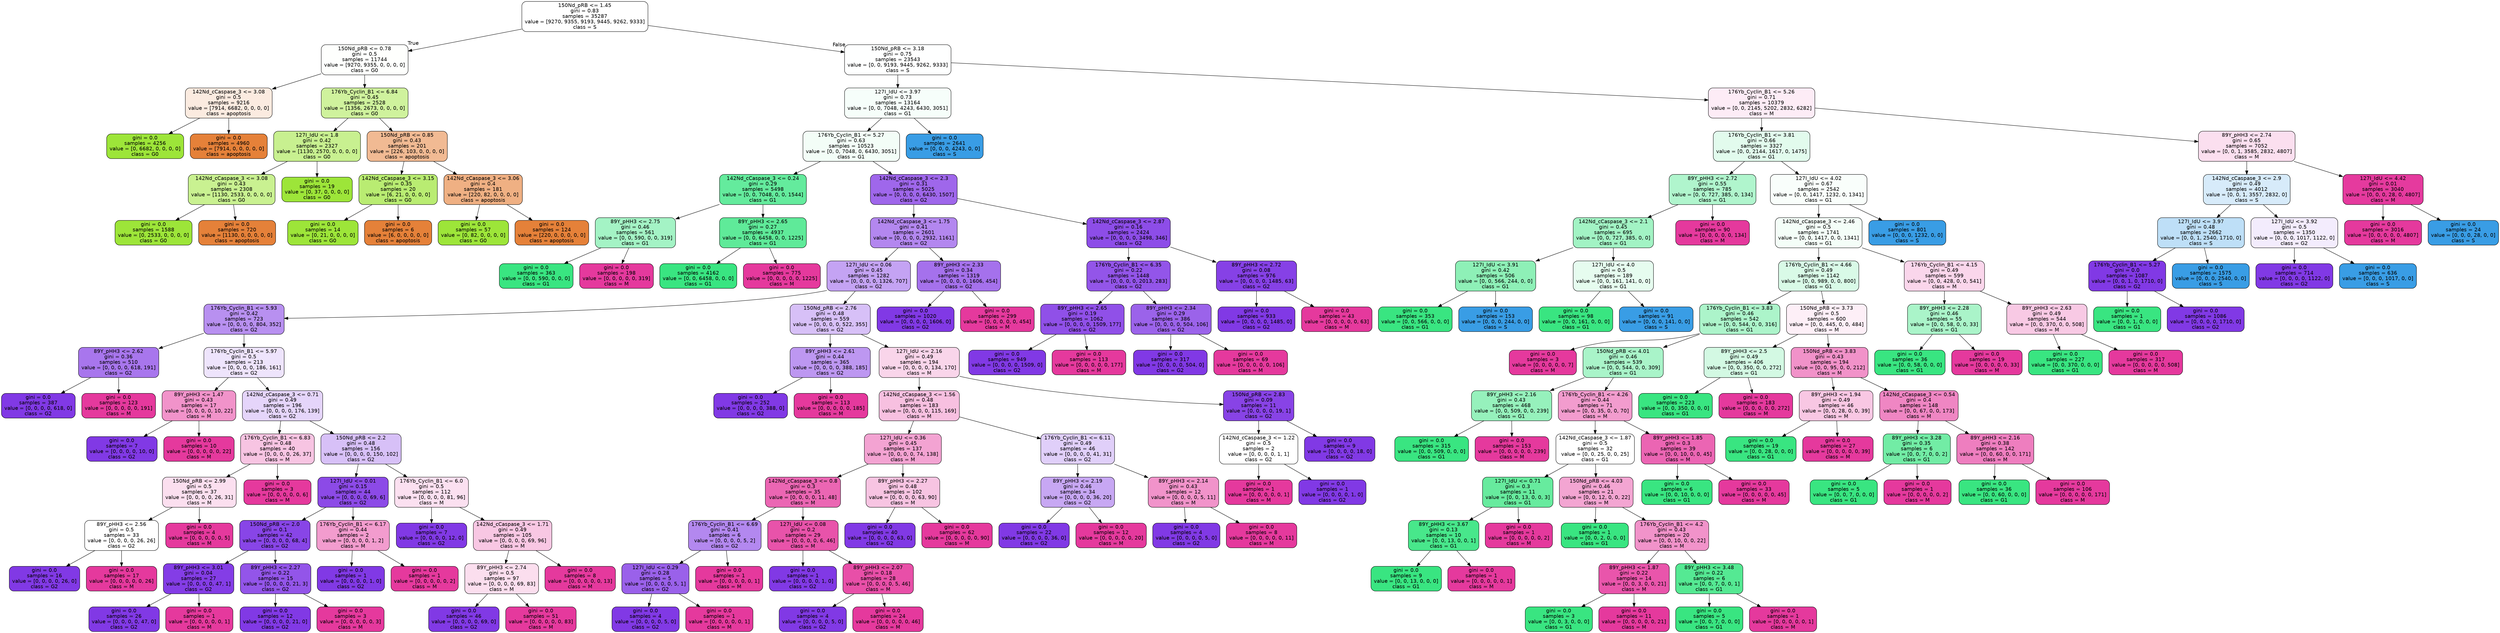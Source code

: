 digraph Tree {
node [shape=box, style="filled, rounded", color="black", fontname="helvetica"] ;
edge [fontname="helvetica"] ;
0 [label="150Nd_pRB <= 1.45\ngini = 0.83\nsamples = 35287\nvalue = [9270, 9355, 9193, 9445, 9262, 9333]\nclass = S", fillcolor="#ffffff"] ;
1 [label="150Nd_pRB <= 0.78\ngini = 0.5\nsamples = 11744\nvalue = [9270, 9355, 0, 0, 0, 0]\nclass = G0", fillcolor="#fefffd"] ;
0 -> 1 [labeldistance=2.5, labelangle=45, headlabel="True"] ;
2 [label="142Nd_cCaspase_3 <= 3.08\ngini = 0.5\nsamples = 9216\nvalue = [7914, 6682, 0, 0, 0, 0]\nclass = apoptosis", fillcolor="#fbebe0"] ;
1 -> 2 ;
3 [label="gini = 0.0\nsamples = 4256\nvalue = [0, 6682, 0, 0, 0, 0]\nclass = G0", fillcolor="#9de539"] ;
2 -> 3 ;
4 [label="gini = 0.0\nsamples = 4960\nvalue = [7914, 0, 0, 0, 0, 0]\nclass = apoptosis", fillcolor="#e58139"] ;
2 -> 4 ;
5 [label="176Yb_Cyclin_B1 <= 6.84\ngini = 0.45\nsamples = 2528\nvalue = [1356, 2673, 0, 0, 0, 0]\nclass = G0", fillcolor="#cff29d"] ;
1 -> 5 ;
6 [label="127I_IdU <= 1.8\ngini = 0.42\nsamples = 2327\nvalue = [1130, 2570, 0, 0, 0, 0]\nclass = G0", fillcolor="#c8f090"] ;
5 -> 6 ;
7 [label="142Nd_cCaspase_3 <= 3.08\ngini = 0.43\nsamples = 2308\nvalue = [1130, 2533, 0, 0, 0, 0]\nclass = G0", fillcolor="#c9f191"] ;
6 -> 7 ;
8 [label="gini = 0.0\nsamples = 1588\nvalue = [0, 2533, 0, 0, 0, 0]\nclass = G0", fillcolor="#9de539"] ;
7 -> 8 ;
9 [label="gini = 0.0\nsamples = 720\nvalue = [1130, 0, 0, 0, 0, 0]\nclass = apoptosis", fillcolor="#e58139"] ;
7 -> 9 ;
10 [label="gini = 0.0\nsamples = 19\nvalue = [0, 37, 0, 0, 0, 0]\nclass = G0", fillcolor="#9de539"] ;
6 -> 10 ;
11 [label="150Nd_pRB <= 0.85\ngini = 0.43\nsamples = 201\nvalue = [226, 103, 0, 0, 0, 0]\nclass = apoptosis", fillcolor="#f1ba93"] ;
5 -> 11 ;
12 [label="142Nd_cCaspase_3 <= 3.15\ngini = 0.35\nsamples = 20\nvalue = [6, 21, 0, 0, 0, 0]\nclass = G0", fillcolor="#b9ec72"] ;
11 -> 12 ;
13 [label="gini = 0.0\nsamples = 14\nvalue = [0, 21, 0, 0, 0, 0]\nclass = G0", fillcolor="#9de539"] ;
12 -> 13 ;
14 [label="gini = 0.0\nsamples = 6\nvalue = [6, 0, 0, 0, 0, 0]\nclass = apoptosis", fillcolor="#e58139"] ;
12 -> 14 ;
15 [label="142Nd_cCaspase_3 <= 3.06\ngini = 0.4\nsamples = 181\nvalue = [220, 82, 0, 0, 0, 0]\nclass = apoptosis", fillcolor="#efb083"] ;
11 -> 15 ;
16 [label="gini = 0.0\nsamples = 57\nvalue = [0, 82, 0, 0, 0, 0]\nclass = G0", fillcolor="#9de539"] ;
15 -> 16 ;
17 [label="gini = 0.0\nsamples = 124\nvalue = [220, 0, 0, 0, 0, 0]\nclass = apoptosis", fillcolor="#e58139"] ;
15 -> 17 ;
18 [label="150Nd_pRB <= 3.18\ngini = 0.75\nsamples = 23543\nvalue = [0, 0, 9193, 9445, 9262, 9333]\nclass = S", fillcolor="#feffff"] ;
0 -> 18 [labeldistance=2.5, labelangle=-45, headlabel="False"] ;
19 [label="127I_IdU <= 3.97\ngini = 0.73\nsamples = 13164\nvalue = [0, 0, 7048, 4243, 6430, 3051]\nclass = G1", fillcolor="#f6fefa"] ;
18 -> 19 ;
20 [label="176Yb_Cyclin_B1 <= 5.27\ngini = 0.63\nsamples = 10523\nvalue = [0, 0, 7048, 0, 6430, 3051]\nclass = G1", fillcolor="#f3fdf7"] ;
19 -> 20 ;
21 [label="142Nd_cCaspase_3 <= 0.24\ngini = 0.29\nsamples = 5498\nvalue = [0, 0, 7048, 0, 0, 1544]\nclass = G1", fillcolor="#64eb9d"] ;
20 -> 21 ;
22 [label="89Y_pHH3 <= 2.75\ngini = 0.46\nsamples = 561\nvalue = [0, 0, 590, 0, 0, 319]\nclass = G1", fillcolor="#a4f3c5"] ;
21 -> 22 ;
23 [label="gini = 0.0\nsamples = 363\nvalue = [0, 0, 590, 0, 0, 0]\nclass = G1", fillcolor="#39e581"] ;
22 -> 23 ;
24 [label="gini = 0.0\nsamples = 198\nvalue = [0, 0, 0, 0, 0, 319]\nclass = M", fillcolor="#e5399d"] ;
22 -> 24 ;
25 [label="89Y_pHH3 <= 2.65\ngini = 0.27\nsamples = 4937\nvalue = [0, 0, 6458, 0, 0, 1225]\nclass = G1", fillcolor="#5fea99"] ;
21 -> 25 ;
26 [label="gini = 0.0\nsamples = 4162\nvalue = [0, 0, 6458, 0, 0, 0]\nclass = G1", fillcolor="#39e581"] ;
25 -> 26 ;
27 [label="gini = 0.0\nsamples = 775\nvalue = [0, 0, 0, 0, 0, 1225]\nclass = M", fillcolor="#e5399d"] ;
25 -> 27 ;
28 [label="142Nd_cCaspase_3 <= 2.3\ngini = 0.31\nsamples = 5025\nvalue = [0, 0, 0, 0, 6430, 1507]\nclass = G2", fillcolor="#9f67eb"] ;
20 -> 28 ;
29 [label="142Nd_cCaspase_3 <= 1.75\ngini = 0.41\nsamples = 2601\nvalue = [0, 0, 0, 0, 2932, 1161]\nclass = G2", fillcolor="#b387ef"] ;
28 -> 29 ;
30 [label="127I_IdU <= 0.06\ngini = 0.45\nsamples = 1282\nvalue = [0, 0, 0, 0, 1326, 707]\nclass = G2", fillcolor="#c4a3f3"] ;
29 -> 30 ;
31 [label="176Yb_Cyclin_B1 <= 5.93\ngini = 0.42\nsamples = 723\nvalue = [0, 0, 0, 0, 804, 352]\nclass = G2", fillcolor="#b890f0"] ;
30 -> 31 ;
32 [label="89Y_pHH3 <= 2.62\ngini = 0.36\nsamples = 510\nvalue = [0, 0, 0, 0, 618, 191]\nclass = G2", fillcolor="#a876ed"] ;
31 -> 32 ;
33 [label="gini = 0.0\nsamples = 387\nvalue = [0, 0, 0, 0, 618, 0]\nclass = G2", fillcolor="#8139e5"] ;
32 -> 33 ;
34 [label="gini = 0.0\nsamples = 123\nvalue = [0, 0, 0, 0, 0, 191]\nclass = M", fillcolor="#e5399d"] ;
32 -> 34 ;
35 [label="176Yb_Cyclin_B1 <= 5.97\ngini = 0.5\nsamples = 213\nvalue = [0, 0, 0, 0, 186, 161]\nclass = G2", fillcolor="#eee4fc"] ;
31 -> 35 ;
36 [label="89Y_pHH3 <= 1.47\ngini = 0.43\nsamples = 17\nvalue = [0, 0, 0, 0, 10, 22]\nclass = M", fillcolor="#f193ca"] ;
35 -> 36 ;
37 [label="gini = 0.0\nsamples = 7\nvalue = [0, 0, 0, 0, 10, 0]\nclass = G2", fillcolor="#8139e5"] ;
36 -> 37 ;
38 [label="gini = 0.0\nsamples = 10\nvalue = [0, 0, 0, 0, 0, 22]\nclass = M", fillcolor="#e5399d"] ;
36 -> 38 ;
39 [label="142Nd_cCaspase_3 <= 0.71\ngini = 0.49\nsamples = 196\nvalue = [0, 0, 0, 0, 176, 139]\nclass = G2", fillcolor="#e5d5fa"] ;
35 -> 39 ;
40 [label="176Yb_Cyclin_B1 <= 6.83\ngini = 0.48\nsamples = 40\nvalue = [0, 0, 0, 0, 26, 37]\nclass = M", fillcolor="#f7c4e2"] ;
39 -> 40 ;
41 [label="150Nd_pRB <= 2.99\ngini = 0.5\nsamples = 37\nvalue = [0, 0, 0, 0, 26, 31]\nclass = M", fillcolor="#fbdfef"] ;
40 -> 41 ;
42 [label="89Y_pHH3 <= 2.56\ngini = 0.5\nsamples = 33\nvalue = [0, 0, 0, 0, 26, 26]\nclass = G2", fillcolor="#ffffff"] ;
41 -> 42 ;
43 [label="gini = 0.0\nsamples = 16\nvalue = [0, 0, 0, 0, 26, 0]\nclass = G2", fillcolor="#8139e5"] ;
42 -> 43 ;
44 [label="gini = 0.0\nsamples = 17\nvalue = [0, 0, 0, 0, 0, 26]\nclass = M", fillcolor="#e5399d"] ;
42 -> 44 ;
45 [label="gini = 0.0\nsamples = 4\nvalue = [0, 0, 0, 0, 0, 5]\nclass = M", fillcolor="#e5399d"] ;
41 -> 45 ;
46 [label="gini = 0.0\nsamples = 3\nvalue = [0, 0, 0, 0, 0, 6]\nclass = M", fillcolor="#e5399d"] ;
40 -> 46 ;
47 [label="150Nd_pRB <= 2.2\ngini = 0.48\nsamples = 156\nvalue = [0, 0, 0, 0, 150, 102]\nclass = G2", fillcolor="#d7c0f7"] ;
39 -> 47 ;
48 [label="127I_IdU <= 0.01\ngini = 0.15\nsamples = 44\nvalue = [0, 0, 0, 0, 69, 6]\nclass = G2", fillcolor="#8c4ae7"] ;
47 -> 48 ;
49 [label="150Nd_pRB <= 2.0\ngini = 0.1\nsamples = 42\nvalue = [0, 0, 0, 0, 68, 4]\nclass = G2", fillcolor="#8845e7"] ;
48 -> 49 ;
50 [label="89Y_pHH3 <= 3.01\ngini = 0.04\nsamples = 27\nvalue = [0, 0, 0, 0, 47, 1]\nclass = G2", fillcolor="#843de6"] ;
49 -> 50 ;
51 [label="gini = 0.0\nsamples = 26\nvalue = [0, 0, 0, 0, 47, 0]\nclass = G2", fillcolor="#8139e5"] ;
50 -> 51 ;
52 [label="gini = 0.0\nsamples = 1\nvalue = [0, 0, 0, 0, 0, 1]\nclass = M", fillcolor="#e5399d"] ;
50 -> 52 ;
53 [label="89Y_pHH3 <= 2.27\ngini = 0.22\nsamples = 15\nvalue = [0, 0, 0, 0, 21, 3]\nclass = G2", fillcolor="#9355e9"] ;
49 -> 53 ;
54 [label="gini = 0.0\nsamples = 12\nvalue = [0, 0, 0, 0, 21, 0]\nclass = G2", fillcolor="#8139e5"] ;
53 -> 54 ;
55 [label="gini = 0.0\nsamples = 3\nvalue = [0, 0, 0, 0, 0, 3]\nclass = M", fillcolor="#e5399d"] ;
53 -> 55 ;
56 [label="176Yb_Cyclin_B1 <= 6.17\ngini = 0.44\nsamples = 2\nvalue = [0, 0, 0, 0, 1, 2]\nclass = M", fillcolor="#f29cce"] ;
48 -> 56 ;
57 [label="gini = 0.0\nsamples = 1\nvalue = [0, 0, 0, 0, 1, 0]\nclass = G2", fillcolor="#8139e5"] ;
56 -> 57 ;
58 [label="gini = 0.0\nsamples = 1\nvalue = [0, 0, 0, 0, 0, 2]\nclass = M", fillcolor="#e5399d"] ;
56 -> 58 ;
59 [label="176Yb_Cyclin_B1 <= 6.0\ngini = 0.5\nsamples = 112\nvalue = [0, 0, 0, 0, 81, 96]\nclass = M", fillcolor="#fbe0f0"] ;
47 -> 59 ;
60 [label="gini = 0.0\nsamples = 7\nvalue = [0, 0, 0, 0, 12, 0]\nclass = G2", fillcolor="#8139e5"] ;
59 -> 60 ;
61 [label="142Nd_cCaspase_3 <= 1.71\ngini = 0.49\nsamples = 105\nvalue = [0, 0, 0, 0, 69, 96]\nclass = M", fillcolor="#f8c7e3"] ;
59 -> 61 ;
62 [label="89Y_pHH3 <= 2.74\ngini = 0.5\nsamples = 97\nvalue = [0, 0, 0, 0, 69, 83]\nclass = M", fillcolor="#fbdeee"] ;
61 -> 62 ;
63 [label="gini = 0.0\nsamples = 46\nvalue = [0, 0, 0, 0, 69, 0]\nclass = G2", fillcolor="#8139e5"] ;
62 -> 63 ;
64 [label="gini = 0.0\nsamples = 51\nvalue = [0, 0, 0, 0, 0, 83]\nclass = M", fillcolor="#e5399d"] ;
62 -> 64 ;
65 [label="gini = 0.0\nsamples = 8\nvalue = [0, 0, 0, 0, 0, 13]\nclass = M", fillcolor="#e5399d"] ;
61 -> 65 ;
66 [label="150Nd_pRB <= 2.76\ngini = 0.48\nsamples = 559\nvalue = [0, 0, 0, 0, 522, 355]\nclass = G2", fillcolor="#d7c0f7"] ;
30 -> 66 ;
67 [label="89Y_pHH3 <= 2.61\ngini = 0.44\nsamples = 365\nvalue = [0, 0, 0, 0, 388, 185]\nclass = G2", fillcolor="#bd97f1"] ;
66 -> 67 ;
68 [label="gini = 0.0\nsamples = 252\nvalue = [0, 0, 0, 0, 388, 0]\nclass = G2", fillcolor="#8139e5"] ;
67 -> 68 ;
69 [label="gini = 0.0\nsamples = 113\nvalue = [0, 0, 0, 0, 0, 185]\nclass = M", fillcolor="#e5399d"] ;
67 -> 69 ;
70 [label="127I_IdU <= 2.16\ngini = 0.49\nsamples = 194\nvalue = [0, 0, 0, 0, 134, 170]\nclass = M", fillcolor="#f9d5ea"] ;
66 -> 70 ;
71 [label="142Nd_cCaspase_3 <= 1.56\ngini = 0.48\nsamples = 183\nvalue = [0, 0, 0, 0, 115, 169]\nclass = M", fillcolor="#f7c0e0"] ;
70 -> 71 ;
72 [label="127I_IdU <= 0.36\ngini = 0.45\nsamples = 137\nvalue = [0, 0, 0, 0, 74, 138]\nclass = M", fillcolor="#f3a3d2"] ;
71 -> 72 ;
73 [label="142Nd_cCaspase_3 <= 0.8\ngini = 0.3\nsamples = 35\nvalue = [0, 0, 0, 0, 11, 48]\nclass = M", fillcolor="#eb66b3"] ;
72 -> 73 ;
74 [label="176Yb_Cyclin_B1 <= 6.69\ngini = 0.41\nsamples = 6\nvalue = [0, 0, 0, 0, 5, 2]\nclass = G2", fillcolor="#b388ef"] ;
73 -> 74 ;
75 [label="127I_IdU <= 0.29\ngini = 0.28\nsamples = 5\nvalue = [0, 0, 0, 0, 5, 1]\nclass = G2", fillcolor="#9a61ea"] ;
74 -> 75 ;
76 [label="gini = 0.0\nsamples = 4\nvalue = [0, 0, 0, 0, 5, 0]\nclass = G2", fillcolor="#8139e5"] ;
75 -> 76 ;
77 [label="gini = 0.0\nsamples = 1\nvalue = [0, 0, 0, 0, 0, 1]\nclass = M", fillcolor="#e5399d"] ;
75 -> 77 ;
78 [label="gini = 0.0\nsamples = 1\nvalue = [0, 0, 0, 0, 0, 1]\nclass = M", fillcolor="#e5399d"] ;
74 -> 78 ;
79 [label="127I_IdU <= 0.08\ngini = 0.2\nsamples = 29\nvalue = [0, 0, 0, 0, 6, 46]\nclass = M", fillcolor="#e853aa"] ;
73 -> 79 ;
80 [label="gini = 0.0\nsamples = 1\nvalue = [0, 0, 0, 0, 1, 0]\nclass = G2", fillcolor="#8139e5"] ;
79 -> 80 ;
81 [label="89Y_pHH3 <= 2.07\ngini = 0.18\nsamples = 28\nvalue = [0, 0, 0, 0, 5, 46]\nclass = M", fillcolor="#e84fa8"] ;
79 -> 81 ;
82 [label="gini = 0.0\nsamples = 4\nvalue = [0, 0, 0, 0, 5, 0]\nclass = G2", fillcolor="#8139e5"] ;
81 -> 82 ;
83 [label="gini = 0.0\nsamples = 24\nvalue = [0, 0, 0, 0, 0, 46]\nclass = M", fillcolor="#e5399d"] ;
81 -> 83 ;
84 [label="89Y_pHH3 <= 2.27\ngini = 0.48\nsamples = 102\nvalue = [0, 0, 0, 0, 63, 90]\nclass = M", fillcolor="#f7c4e2"] ;
72 -> 84 ;
85 [label="gini = 0.0\nsamples = 40\nvalue = [0, 0, 0, 0, 63, 0]\nclass = G2", fillcolor="#8139e5"] ;
84 -> 85 ;
86 [label="gini = 0.0\nsamples = 62\nvalue = [0, 0, 0, 0, 0, 90]\nclass = M", fillcolor="#e5399d"] ;
84 -> 86 ;
87 [label="176Yb_Cyclin_B1 <= 6.11\ngini = 0.49\nsamples = 46\nvalue = [0, 0, 0, 0, 41, 31]\nclass = G2", fillcolor="#e0cff9"] ;
71 -> 87 ;
88 [label="89Y_pHH3 <= 2.19\ngini = 0.46\nsamples = 34\nvalue = [0, 0, 0, 0, 36, 20]\nclass = G2", fillcolor="#c7a7f3"] ;
87 -> 88 ;
89 [label="gini = 0.0\nsamples = 22\nvalue = [0, 0, 0, 0, 36, 0]\nclass = G2", fillcolor="#8139e5"] ;
88 -> 89 ;
90 [label="gini = 0.0\nsamples = 12\nvalue = [0, 0, 0, 0, 0, 20]\nclass = M", fillcolor="#e5399d"] ;
88 -> 90 ;
91 [label="89Y_pHH3 <= 2.14\ngini = 0.43\nsamples = 12\nvalue = [0, 0, 0, 0, 5, 11]\nclass = M", fillcolor="#f193ca"] ;
87 -> 91 ;
92 [label="gini = 0.0\nsamples = 4\nvalue = [0, 0, 0, 0, 5, 0]\nclass = G2", fillcolor="#8139e5"] ;
91 -> 92 ;
93 [label="gini = 0.0\nsamples = 8\nvalue = [0, 0, 0, 0, 0, 11]\nclass = M", fillcolor="#e5399d"] ;
91 -> 93 ;
94 [label="150Nd_pRB <= 2.83\ngini = 0.09\nsamples = 11\nvalue = [0, 0, 0, 0, 19, 1]\nclass = G2", fillcolor="#8843e6"] ;
70 -> 94 ;
95 [label="142Nd_cCaspase_3 <= 1.22\ngini = 0.5\nsamples = 2\nvalue = [0, 0, 0, 0, 1, 1]\nclass = G2", fillcolor="#ffffff"] ;
94 -> 95 ;
96 [label="gini = 0.0\nsamples = 1\nvalue = [0, 0, 0, 0, 0, 1]\nclass = M", fillcolor="#e5399d"] ;
95 -> 96 ;
97 [label="gini = 0.0\nsamples = 1\nvalue = [0, 0, 0, 0, 1, 0]\nclass = G2", fillcolor="#8139e5"] ;
95 -> 97 ;
98 [label="gini = 0.0\nsamples = 9\nvalue = [0, 0, 0, 0, 18, 0]\nclass = G2", fillcolor="#8139e5"] ;
94 -> 98 ;
99 [label="89Y_pHH3 <= 2.33\ngini = 0.34\nsamples = 1319\nvalue = [0, 0, 0, 0, 1606, 454]\nclass = G2", fillcolor="#a571ec"] ;
29 -> 99 ;
100 [label="gini = 0.0\nsamples = 1020\nvalue = [0, 0, 0, 0, 1606, 0]\nclass = G2", fillcolor="#8139e5"] ;
99 -> 100 ;
101 [label="gini = 0.0\nsamples = 299\nvalue = [0, 0, 0, 0, 0, 454]\nclass = M", fillcolor="#e5399d"] ;
99 -> 101 ;
102 [label="142Nd_cCaspase_3 <= 2.87\ngini = 0.16\nsamples = 2424\nvalue = [0, 0, 0, 0, 3498, 346]\nclass = G2", fillcolor="#8d4de8"] ;
28 -> 102 ;
103 [label="176Yb_Cyclin_B1 <= 6.35\ngini = 0.22\nsamples = 1448\nvalue = [0, 0, 0, 0, 2013, 283]\nclass = G2", fillcolor="#9355e9"] ;
102 -> 103 ;
104 [label="89Y_pHH3 <= 2.65\ngini = 0.19\nsamples = 1062\nvalue = [0, 0, 0, 0, 1509, 177]\nclass = G2", fillcolor="#9050e8"] ;
103 -> 104 ;
105 [label="gini = 0.0\nsamples = 949\nvalue = [0, 0, 0, 0, 1509, 0]\nclass = G2", fillcolor="#8139e5"] ;
104 -> 105 ;
106 [label="gini = 0.0\nsamples = 113\nvalue = [0, 0, 0, 0, 0, 177]\nclass = M", fillcolor="#e5399d"] ;
104 -> 106 ;
107 [label="89Y_pHH3 <= 2.34\ngini = 0.29\nsamples = 386\nvalue = [0, 0, 0, 0, 504, 106]\nclass = G2", fillcolor="#9b63ea"] ;
103 -> 107 ;
108 [label="gini = 0.0\nsamples = 317\nvalue = [0, 0, 0, 0, 504, 0]\nclass = G2", fillcolor="#8139e5"] ;
107 -> 108 ;
109 [label="gini = 0.0\nsamples = 69\nvalue = [0, 0, 0, 0, 0, 106]\nclass = M", fillcolor="#e5399d"] ;
107 -> 109 ;
110 [label="89Y_pHH3 <= 2.72\ngini = 0.08\nsamples = 976\nvalue = [0, 0, 0, 0, 1485, 63]\nclass = G2", fillcolor="#8641e6"] ;
102 -> 110 ;
111 [label="gini = 0.0\nsamples = 933\nvalue = [0, 0, 0, 0, 1485, 0]\nclass = G2", fillcolor="#8139e5"] ;
110 -> 111 ;
112 [label="gini = 0.0\nsamples = 43\nvalue = [0, 0, 0, 0, 0, 63]\nclass = M", fillcolor="#e5399d"] ;
110 -> 112 ;
113 [label="gini = 0.0\nsamples = 2641\nvalue = [0, 0, 0, 4243, 0, 0]\nclass = S", fillcolor="#399de5"] ;
19 -> 113 ;
114 [label="176Yb_Cyclin_B1 <= 5.26\ngini = 0.71\nsamples = 10379\nvalue = [0, 0, 2145, 5202, 2832, 6282]\nclass = M", fillcolor="#fdecf6"] ;
18 -> 114 ;
115 [label="176Yb_Cyclin_B1 <= 3.81\ngini = 0.66\nsamples = 3327\nvalue = [0, 0, 2144, 1617, 0, 1475]\nclass = G1", fillcolor="#e2fbed"] ;
114 -> 115 ;
116 [label="89Y_pHH3 <= 2.72\ngini = 0.55\nsamples = 785\nvalue = [0, 0, 727, 385, 0, 134]\nclass = G1", fillcolor="#b0f5cd"] ;
115 -> 116 ;
117 [label="142Nd_cCaspase_3 <= 2.1\ngini = 0.45\nsamples = 695\nvalue = [0, 0, 727, 385, 0, 0]\nclass = G1", fillcolor="#a2f3c4"] ;
116 -> 117 ;
118 [label="127I_IdU <= 3.91\ngini = 0.42\nsamples = 506\nvalue = [0, 0, 566, 244, 0, 0]\nclass = G1", fillcolor="#8ef0b7"] ;
117 -> 118 ;
119 [label="gini = 0.0\nsamples = 353\nvalue = [0, 0, 566, 0, 0, 0]\nclass = G1", fillcolor="#39e581"] ;
118 -> 119 ;
120 [label="gini = 0.0\nsamples = 153\nvalue = [0, 0, 0, 244, 0, 0]\nclass = S", fillcolor="#399de5"] ;
118 -> 120 ;
121 [label="127I_IdU <= 4.0\ngini = 0.5\nsamples = 189\nvalue = [0, 0, 161, 141, 0, 0]\nclass = G1", fillcolor="#e6fcef"] ;
117 -> 121 ;
122 [label="gini = 0.0\nsamples = 98\nvalue = [0, 0, 161, 0, 0, 0]\nclass = G1", fillcolor="#39e581"] ;
121 -> 122 ;
123 [label="gini = 0.0\nsamples = 91\nvalue = [0, 0, 0, 141, 0, 0]\nclass = S", fillcolor="#399de5"] ;
121 -> 123 ;
124 [label="gini = 0.0\nsamples = 90\nvalue = [0, 0, 0, 0, 0, 134]\nclass = M", fillcolor="#e5399d"] ;
116 -> 124 ;
125 [label="127I_IdU <= 4.02\ngini = 0.67\nsamples = 2542\nvalue = [0, 0, 1417, 1232, 0, 1341]\nclass = G1", fillcolor="#f9fefb"] ;
115 -> 125 ;
126 [label="142Nd_cCaspase_3 <= 2.46\ngini = 0.5\nsamples = 1741\nvalue = [0, 0, 1417, 0, 0, 1341]\nclass = G1", fillcolor="#f4fef8"] ;
125 -> 126 ;
127 [label="176Yb_Cyclin_B1 <= 4.66\ngini = 0.49\nsamples = 1142\nvalue = [0, 0, 989, 0, 0, 800]\nclass = G1", fillcolor="#d9fae7"] ;
126 -> 127 ;
128 [label="176Yb_Cyclin_B1 <= 3.83\ngini = 0.46\nsamples = 542\nvalue = [0, 0, 544, 0, 0, 316]\nclass = G1", fillcolor="#acf4ca"] ;
127 -> 128 ;
129 [label="gini = 0.0\nsamples = 3\nvalue = [0, 0, 0, 0, 0, 7]\nclass = M", fillcolor="#e5399d"] ;
128 -> 129 ;
130 [label="150Nd_pRB <= 4.01\ngini = 0.46\nsamples = 539\nvalue = [0, 0, 544, 0, 0, 309]\nclass = G1", fillcolor="#a9f4c9"] ;
128 -> 130 ;
131 [label="89Y_pHH3 <= 2.16\ngini = 0.43\nsamples = 468\nvalue = [0, 0, 509, 0, 0, 239]\nclass = G1", fillcolor="#96f1bc"] ;
130 -> 131 ;
132 [label="gini = 0.0\nsamples = 315\nvalue = [0, 0, 509, 0, 0, 0]\nclass = G1", fillcolor="#39e581"] ;
131 -> 132 ;
133 [label="gini = 0.0\nsamples = 153\nvalue = [0, 0, 0, 0, 0, 239]\nclass = M", fillcolor="#e5399d"] ;
131 -> 133 ;
134 [label="176Yb_Cyclin_B1 <= 4.26\ngini = 0.44\nsamples = 71\nvalue = [0, 0, 35, 0, 0, 70]\nclass = M", fillcolor="#f29cce"] ;
130 -> 134 ;
135 [label="142Nd_cCaspase_3 <= 1.87\ngini = 0.5\nsamples = 32\nvalue = [0, 0, 25, 0, 0, 25]\nclass = G1", fillcolor="#ffffff"] ;
134 -> 135 ;
136 [label="127I_IdU <= 0.71\ngini = 0.3\nsamples = 11\nvalue = [0, 0, 13, 0, 0, 3]\nclass = G1", fillcolor="#67eb9e"] ;
135 -> 136 ;
137 [label="89Y_pHH3 <= 3.67\ngini = 0.13\nsamples = 10\nvalue = [0, 0, 13, 0, 0, 1]\nclass = G1", fillcolor="#48e78b"] ;
136 -> 137 ;
138 [label="gini = 0.0\nsamples = 9\nvalue = [0, 0, 13, 0, 0, 0]\nclass = G1", fillcolor="#39e581"] ;
137 -> 138 ;
139 [label="gini = 0.0\nsamples = 1\nvalue = [0, 0, 0, 0, 0, 1]\nclass = M", fillcolor="#e5399d"] ;
137 -> 139 ;
140 [label="gini = 0.0\nsamples = 1\nvalue = [0, 0, 0, 0, 0, 2]\nclass = M", fillcolor="#e5399d"] ;
136 -> 140 ;
141 [label="150Nd_pRB <= 4.03\ngini = 0.46\nsamples = 21\nvalue = [0, 0, 12, 0, 0, 22]\nclass = M", fillcolor="#f3a5d2"] ;
135 -> 141 ;
142 [label="gini = 0.0\nsamples = 1\nvalue = [0, 0, 2, 0, 0, 0]\nclass = G1", fillcolor="#39e581"] ;
141 -> 142 ;
143 [label="176Yb_Cyclin_B1 <= 4.2\ngini = 0.43\nsamples = 20\nvalue = [0, 0, 10, 0, 0, 22]\nclass = M", fillcolor="#f193ca"] ;
141 -> 143 ;
144 [label="89Y_pHH3 <= 1.87\ngini = 0.22\nsamples = 14\nvalue = [0, 0, 3, 0, 0, 21]\nclass = M", fillcolor="#e955ab"] ;
143 -> 144 ;
145 [label="gini = 0.0\nsamples = 3\nvalue = [0, 0, 3, 0, 0, 0]\nclass = G1", fillcolor="#39e581"] ;
144 -> 145 ;
146 [label="gini = 0.0\nsamples = 11\nvalue = [0, 0, 0, 0, 0, 21]\nclass = M", fillcolor="#e5399d"] ;
144 -> 146 ;
147 [label="89Y_pHH3 <= 3.48\ngini = 0.22\nsamples = 6\nvalue = [0, 0, 7, 0, 0, 1]\nclass = G1", fillcolor="#55e993"] ;
143 -> 147 ;
148 [label="gini = 0.0\nsamples = 5\nvalue = [0, 0, 7, 0, 0, 0]\nclass = G1", fillcolor="#39e581"] ;
147 -> 148 ;
149 [label="gini = 0.0\nsamples = 1\nvalue = [0, 0, 0, 0, 0, 1]\nclass = M", fillcolor="#e5399d"] ;
147 -> 149 ;
150 [label="89Y_pHH3 <= 1.85\ngini = 0.3\nsamples = 39\nvalue = [0, 0, 10, 0, 0, 45]\nclass = M", fillcolor="#eb65b3"] ;
134 -> 150 ;
151 [label="gini = 0.0\nsamples = 6\nvalue = [0, 0, 10, 0, 0, 0]\nclass = G1", fillcolor="#39e581"] ;
150 -> 151 ;
152 [label="gini = 0.0\nsamples = 33\nvalue = [0, 0, 0, 0, 0, 45]\nclass = M", fillcolor="#e5399d"] ;
150 -> 152 ;
153 [label="150Nd_pRB <= 3.73\ngini = 0.5\nsamples = 600\nvalue = [0, 0, 445, 0, 0, 484]\nclass = M", fillcolor="#fdeff7"] ;
127 -> 153 ;
154 [label="89Y_pHH3 <= 2.5\ngini = 0.49\nsamples = 406\nvalue = [0, 0, 350, 0, 0, 272]\nclass = G1", fillcolor="#d3f9e3"] ;
153 -> 154 ;
155 [label="gini = 0.0\nsamples = 223\nvalue = [0, 0, 350, 0, 0, 0]\nclass = G1", fillcolor="#39e581"] ;
154 -> 155 ;
156 [label="gini = 0.0\nsamples = 183\nvalue = [0, 0, 0, 0, 0, 272]\nclass = M", fillcolor="#e5399d"] ;
154 -> 156 ;
157 [label="150Nd_pRB <= 3.83\ngini = 0.43\nsamples = 194\nvalue = [0, 0, 95, 0, 0, 212]\nclass = M", fillcolor="#f192c9"] ;
153 -> 157 ;
158 [label="89Y_pHH3 <= 1.94\ngini = 0.49\nsamples = 46\nvalue = [0, 0, 28, 0, 0, 39]\nclass = M", fillcolor="#f8c7e3"] ;
157 -> 158 ;
159 [label="gini = 0.0\nsamples = 19\nvalue = [0, 0, 28, 0, 0, 0]\nclass = G1", fillcolor="#39e581"] ;
158 -> 159 ;
160 [label="gini = 0.0\nsamples = 27\nvalue = [0, 0, 0, 0, 0, 39]\nclass = M", fillcolor="#e5399d"] ;
158 -> 160 ;
161 [label="142Nd_cCaspase_3 <= 0.54\ngini = 0.4\nsamples = 148\nvalue = [0, 0, 67, 0, 0, 173]\nclass = M", fillcolor="#ef86c3"] ;
157 -> 161 ;
162 [label="89Y_pHH3 <= 3.28\ngini = 0.35\nsamples = 6\nvalue = [0, 0, 7, 0, 0, 2]\nclass = G1", fillcolor="#72eca5"] ;
161 -> 162 ;
163 [label="gini = 0.0\nsamples = 5\nvalue = [0, 0, 7, 0, 0, 0]\nclass = G1", fillcolor="#39e581"] ;
162 -> 163 ;
164 [label="gini = 0.0\nsamples = 1\nvalue = [0, 0, 0, 0, 0, 2]\nclass = M", fillcolor="#e5399d"] ;
162 -> 164 ;
165 [label="89Y_pHH3 <= 2.16\ngini = 0.38\nsamples = 142\nvalue = [0, 0, 60, 0, 0, 171]\nclass = M", fillcolor="#ee7ebf"] ;
161 -> 165 ;
166 [label="gini = 0.0\nsamples = 36\nvalue = [0, 0, 60, 0, 0, 0]\nclass = G1", fillcolor="#39e581"] ;
165 -> 166 ;
167 [label="gini = 0.0\nsamples = 106\nvalue = [0, 0, 0, 0, 0, 171]\nclass = M", fillcolor="#e5399d"] ;
165 -> 167 ;
168 [label="176Yb_Cyclin_B1 <= 4.15\ngini = 0.49\nsamples = 599\nvalue = [0, 0, 428, 0, 0, 541]\nclass = M", fillcolor="#fad6eb"] ;
126 -> 168 ;
169 [label="89Y_pHH3 <= 2.28\ngini = 0.46\nsamples = 55\nvalue = [0, 0, 58, 0, 0, 33]\nclass = G1", fillcolor="#aaf4c9"] ;
168 -> 169 ;
170 [label="gini = 0.0\nsamples = 36\nvalue = [0, 0, 58, 0, 0, 0]\nclass = G1", fillcolor="#39e581"] ;
169 -> 170 ;
171 [label="gini = 0.0\nsamples = 19\nvalue = [0, 0, 0, 0, 0, 33]\nclass = M", fillcolor="#e5399d"] ;
169 -> 171 ;
172 [label="89Y_pHH3 <= 2.63\ngini = 0.49\nsamples = 544\nvalue = [0, 0, 370, 0, 0, 508]\nclass = M", fillcolor="#f8c9e4"] ;
168 -> 172 ;
173 [label="gini = 0.0\nsamples = 227\nvalue = [0, 0, 370, 0, 0, 0]\nclass = G1", fillcolor="#39e581"] ;
172 -> 173 ;
174 [label="gini = 0.0\nsamples = 317\nvalue = [0, 0, 0, 0, 0, 508]\nclass = M", fillcolor="#e5399d"] ;
172 -> 174 ;
175 [label="gini = 0.0\nsamples = 801\nvalue = [0, 0, 0, 1232, 0, 0]\nclass = S", fillcolor="#399de5"] ;
125 -> 175 ;
176 [label="89Y_pHH3 <= 2.74\ngini = 0.65\nsamples = 7052\nvalue = [0, 0, 1, 3585, 2832, 4807]\nclass = M", fillcolor="#fbdfef"] ;
114 -> 176 ;
177 [label="142Nd_cCaspase_3 <= 2.9\ngini = 0.49\nsamples = 4012\nvalue = [0, 0, 1, 3557, 2832, 0]\nclass = S", fillcolor="#d7ebfa"] ;
176 -> 177 ;
178 [label="127I_IdU <= 3.97\ngini = 0.48\nsamples = 2662\nvalue = [0, 0, 1, 2540, 1710, 0]\nclass = S", fillcolor="#bedff7"] ;
177 -> 178 ;
179 [label="176Yb_Cyclin_B1 <= 5.27\ngini = 0.0\nsamples = 1087\nvalue = [0, 0, 1, 0, 1710, 0]\nclass = G2", fillcolor="#8139e5"] ;
178 -> 179 ;
180 [label="gini = 0.0\nsamples = 1\nvalue = [0, 0, 1, 0, 0, 0]\nclass = G1", fillcolor="#39e581"] ;
179 -> 180 ;
181 [label="gini = 0.0\nsamples = 1086\nvalue = [0, 0, 0, 0, 1710, 0]\nclass = G2", fillcolor="#8139e5"] ;
179 -> 181 ;
182 [label="gini = 0.0\nsamples = 1575\nvalue = [0, 0, 0, 2540, 0, 0]\nclass = S", fillcolor="#399de5"] ;
178 -> 182 ;
183 [label="127I_IdU <= 3.92\ngini = 0.5\nsamples = 1350\nvalue = [0, 0, 0, 1017, 1122, 0]\nclass = G2", fillcolor="#f3ecfd"] ;
177 -> 183 ;
184 [label="gini = 0.0\nsamples = 714\nvalue = [0, 0, 0, 0, 1122, 0]\nclass = G2", fillcolor="#8139e5"] ;
183 -> 184 ;
185 [label="gini = 0.0\nsamples = 636\nvalue = [0, 0, 0, 1017, 0, 0]\nclass = S", fillcolor="#399de5"] ;
183 -> 185 ;
186 [label="127I_IdU <= 4.42\ngini = 0.01\nsamples = 3040\nvalue = [0, 0, 0, 28, 0, 4807]\nclass = M", fillcolor="#e53a9e"] ;
176 -> 186 ;
187 [label="gini = 0.0\nsamples = 3016\nvalue = [0, 0, 0, 0, 0, 4807]\nclass = M", fillcolor="#e5399d"] ;
186 -> 187 ;
188 [label="gini = 0.0\nsamples = 24\nvalue = [0, 0, 0, 28, 0, 0]\nclass = S", fillcolor="#399de5"] ;
186 -> 188 ;
}
